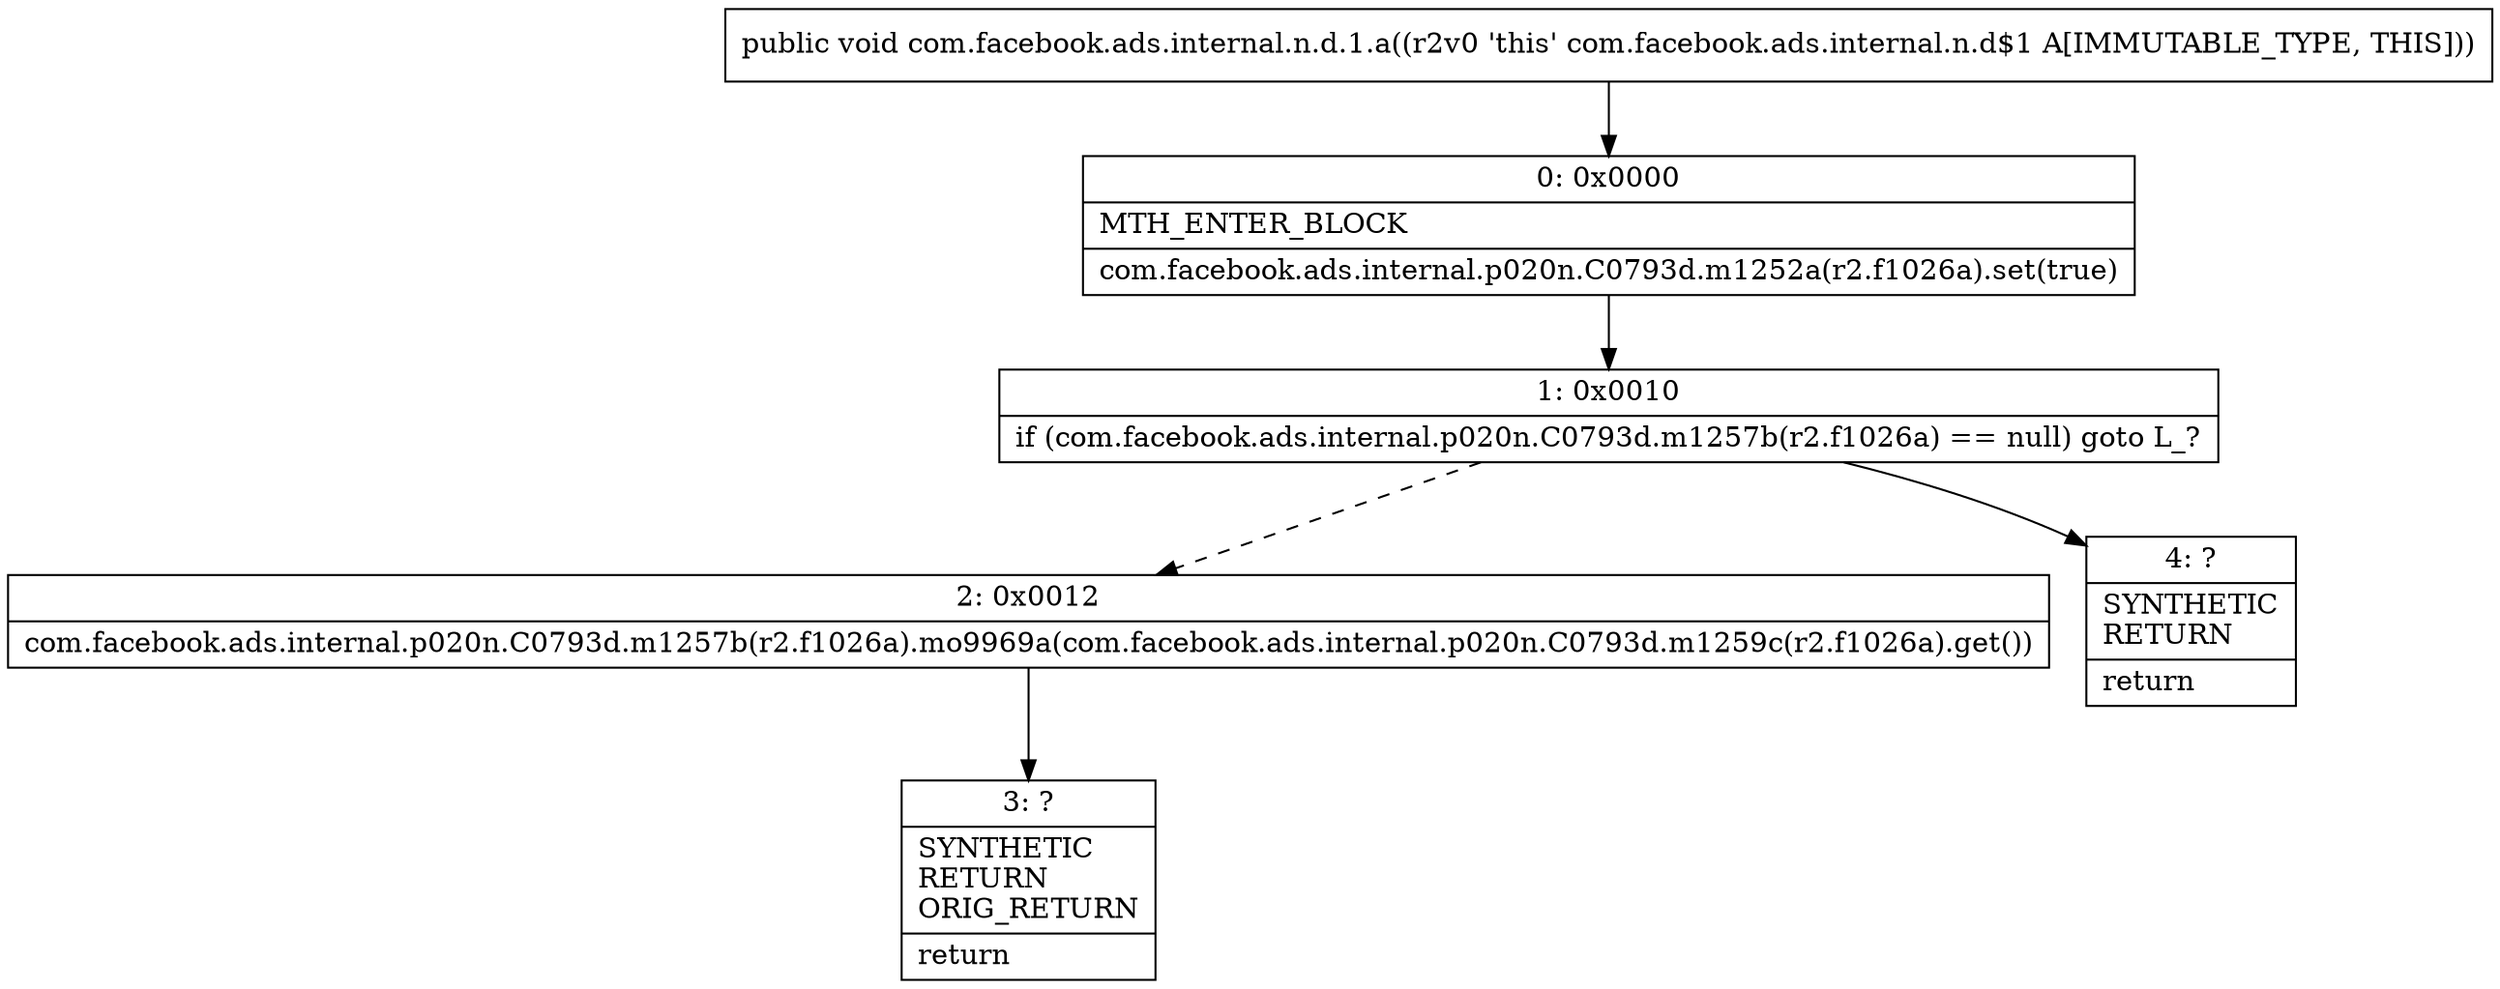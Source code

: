 digraph "CFG forcom.facebook.ads.internal.n.d.1.a()V" {
Node_0 [shape=record,label="{0\:\ 0x0000|MTH_ENTER_BLOCK\l|com.facebook.ads.internal.p020n.C0793d.m1252a(r2.f1026a).set(true)\l}"];
Node_1 [shape=record,label="{1\:\ 0x0010|if (com.facebook.ads.internal.p020n.C0793d.m1257b(r2.f1026a) == null) goto L_?\l}"];
Node_2 [shape=record,label="{2\:\ 0x0012|com.facebook.ads.internal.p020n.C0793d.m1257b(r2.f1026a).mo9969a(com.facebook.ads.internal.p020n.C0793d.m1259c(r2.f1026a).get())\l}"];
Node_3 [shape=record,label="{3\:\ ?|SYNTHETIC\lRETURN\lORIG_RETURN\l|return\l}"];
Node_4 [shape=record,label="{4\:\ ?|SYNTHETIC\lRETURN\l|return\l}"];
MethodNode[shape=record,label="{public void com.facebook.ads.internal.n.d.1.a((r2v0 'this' com.facebook.ads.internal.n.d$1 A[IMMUTABLE_TYPE, THIS])) }"];
MethodNode -> Node_0;
Node_0 -> Node_1;
Node_1 -> Node_2[style=dashed];
Node_1 -> Node_4;
Node_2 -> Node_3;
}

